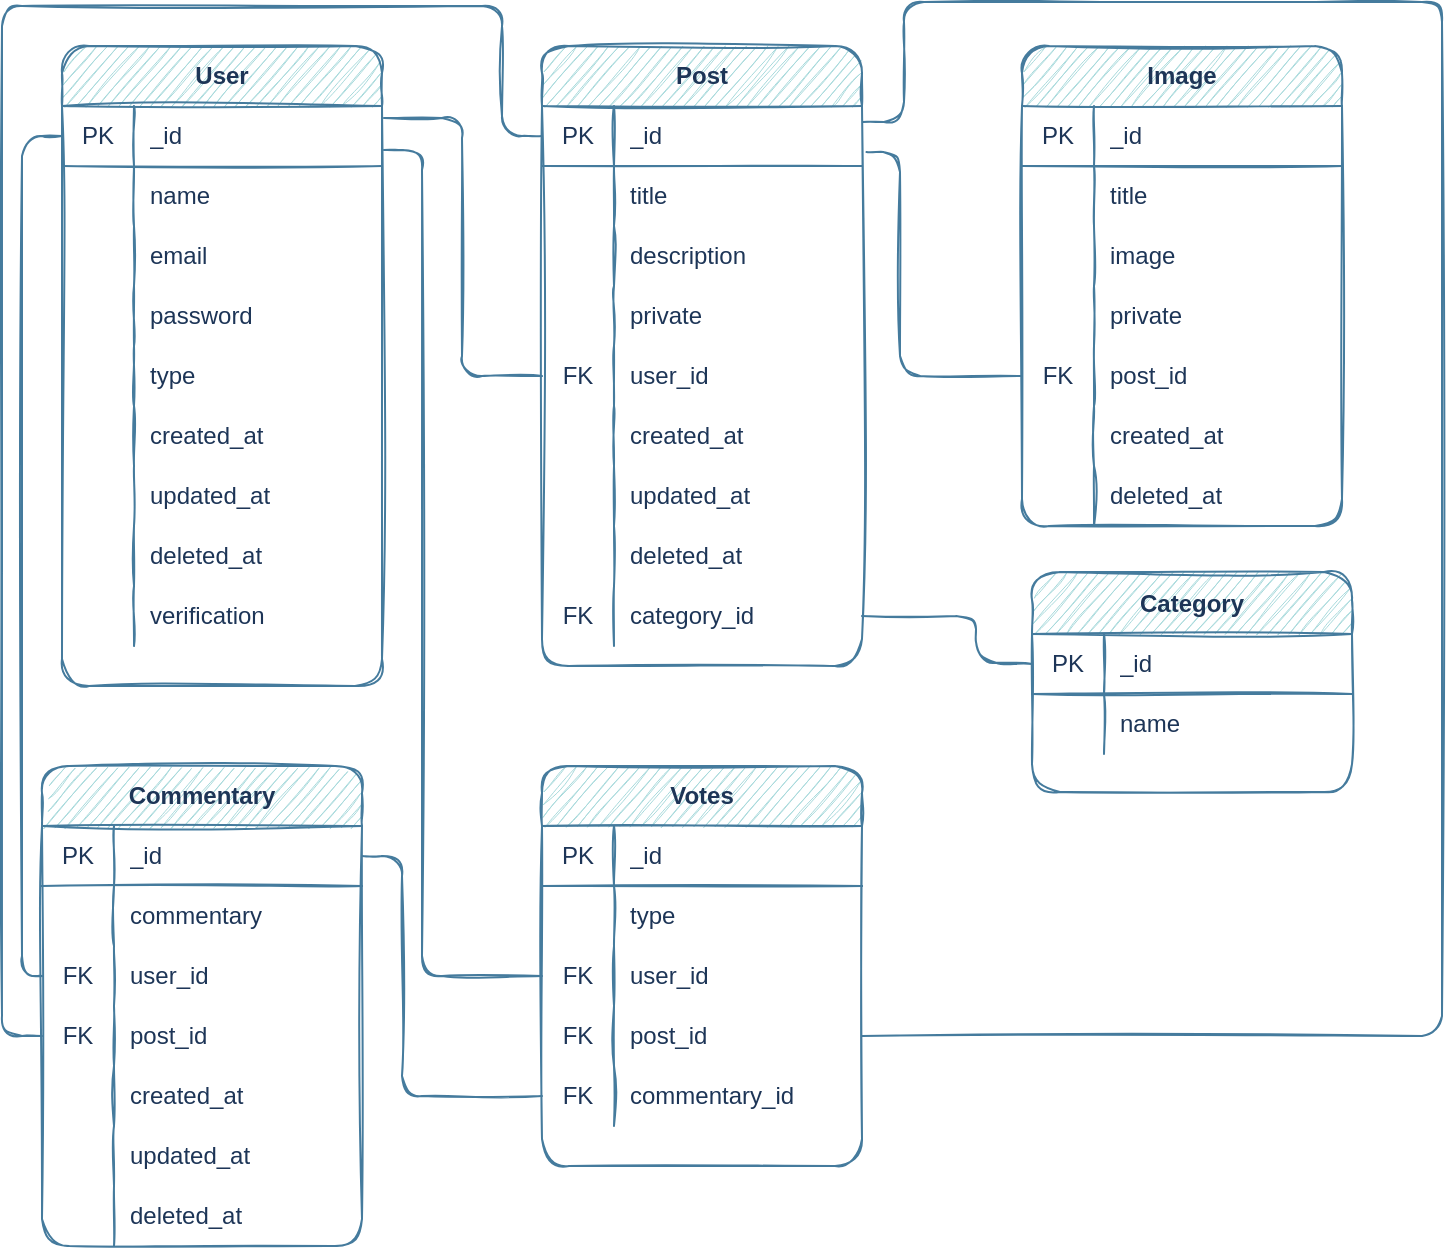 <mxfile version="13.6.5">
    <diagram id="SjMj_I3NiCN86dg_XZqk" name="Page-1">
        <mxGraphModel dx="457" dy="212" grid="0" gridSize="10" guides="1" tooltips="1" connect="1" arrows="1" fold="1" page="1" pageScale="1" pageWidth="827" pageHeight="1169" background="#ffffff" math="0" shadow="0">
            <root>
                <mxCell id="0"/>
                <mxCell id="1" parent="0"/>
                <mxCell id="2" value="User" style="shape=table;html=1;whiteSpace=wrap;startSize=30;container=1;collapsible=0;childLayout=tableLayout;fixedRows=1;rowLines=0;fontStyle=1;align=center;fillColor=#A8DADC;strokeColor=#457B9D;fontColor=#1D3557;rounded=1;sketch=1;" parent="1" vertex="1">
                    <mxGeometry x="40" y="40" width="160" height="320" as="geometry"/>
                </mxCell>
                <mxCell id="3" value="" style="shape=partialRectangle;html=1;whiteSpace=wrap;collapsible=0;dropTarget=0;pointerEvents=0;fillColor=none;top=0;left=0;bottom=1;right=0;points=[[0,0.5],[1,0.5]];portConstraint=eastwest;strokeColor=#457B9D;fontColor=#1D3557;rounded=1;sketch=1;" parent="2" vertex="1">
                    <mxGeometry y="30" width="160" height="30" as="geometry"/>
                </mxCell>
                <mxCell id="4" value="PK" style="shape=partialRectangle;html=1;whiteSpace=wrap;connectable=0;fillColor=none;top=0;left=0;bottom=0;right=0;overflow=hidden;strokeColor=#457B9D;fontColor=#1D3557;rounded=1;sketch=1;" parent="3" vertex="1">
                    <mxGeometry width="36" height="30" as="geometry"/>
                </mxCell>
                <mxCell id="5" value="_id" style="shape=partialRectangle;html=1;whiteSpace=wrap;connectable=0;fillColor=none;top=0;left=0;bottom=0;right=0;align=left;spacingLeft=6;overflow=hidden;strokeColor=#457B9D;fontColor=#1D3557;rounded=1;sketch=1;" parent="3" vertex="1">
                    <mxGeometry x="36" width="124" height="30" as="geometry"/>
                </mxCell>
                <mxCell id="6" value="" style="shape=partialRectangle;html=1;whiteSpace=wrap;collapsible=0;dropTarget=0;pointerEvents=0;fillColor=none;top=0;left=0;bottom=0;right=0;points=[[0,0.5],[1,0.5]];portConstraint=eastwest;strokeColor=#457B9D;fontColor=#1D3557;rounded=1;sketch=1;" parent="2" vertex="1">
                    <mxGeometry y="60" width="160" height="30" as="geometry"/>
                </mxCell>
                <mxCell id="7" value="" style="shape=partialRectangle;html=1;whiteSpace=wrap;connectable=0;fillColor=none;top=0;left=0;bottom=0;right=0;overflow=hidden;strokeColor=#457B9D;fontColor=#1D3557;rounded=1;sketch=1;" parent="6" vertex="1">
                    <mxGeometry width="36" height="30" as="geometry"/>
                </mxCell>
                <mxCell id="8" value="name" style="shape=partialRectangle;html=1;whiteSpace=wrap;connectable=0;fillColor=none;top=0;left=0;bottom=0;right=0;align=left;spacingLeft=6;overflow=hidden;strokeColor=#457B9D;fontColor=#1D3557;rounded=1;sketch=1;" parent="6" vertex="1">
                    <mxGeometry x="36" width="124" height="30" as="geometry"/>
                </mxCell>
                <mxCell id="9" value="" style="shape=partialRectangle;html=1;whiteSpace=wrap;collapsible=0;dropTarget=0;pointerEvents=0;fillColor=none;top=0;left=0;bottom=0;right=0;points=[[0,0.5],[1,0.5]];portConstraint=eastwest;strokeColor=#457B9D;fontColor=#1D3557;rounded=1;sketch=1;" parent="2" vertex="1">
                    <mxGeometry y="90" width="160" height="30" as="geometry"/>
                </mxCell>
                <mxCell id="10" value="" style="shape=partialRectangle;html=1;whiteSpace=wrap;connectable=0;fillColor=none;top=0;left=0;bottom=0;right=0;overflow=hidden;strokeColor=#457B9D;fontColor=#1D3557;rounded=1;sketch=1;" parent="9" vertex="1">
                    <mxGeometry width="36" height="30" as="geometry"/>
                </mxCell>
                <mxCell id="11" value="email" style="shape=partialRectangle;html=1;whiteSpace=wrap;connectable=0;fillColor=none;top=0;left=0;bottom=0;right=0;align=left;spacingLeft=6;overflow=hidden;strokeColor=#457B9D;fontColor=#1D3557;rounded=1;sketch=1;" parent="9" vertex="1">
                    <mxGeometry x="36" width="124" height="30" as="geometry"/>
                </mxCell>
                <mxCell id="12" value="" style="shape=partialRectangle;html=1;whiteSpace=wrap;collapsible=0;dropTarget=0;pointerEvents=0;fillColor=none;top=0;left=0;bottom=0;right=0;points=[[0,0.5],[1,0.5]];portConstraint=eastwest;strokeColor=#457B9D;fontColor=#1D3557;rounded=1;sketch=1;" parent="2" vertex="1">
                    <mxGeometry y="120" width="160" height="30" as="geometry"/>
                </mxCell>
                <mxCell id="13" value="" style="shape=partialRectangle;html=1;whiteSpace=wrap;connectable=0;fillColor=none;top=0;left=0;bottom=0;right=0;overflow=hidden;strokeColor=#457B9D;fontColor=#1D3557;rounded=1;sketch=1;" parent="12" vertex="1">
                    <mxGeometry width="36" height="30" as="geometry"/>
                </mxCell>
                <mxCell id="14" value="password" style="shape=partialRectangle;html=1;whiteSpace=wrap;connectable=0;fillColor=none;top=0;left=0;bottom=0;right=0;align=left;spacingLeft=6;overflow=hidden;strokeColor=#457B9D;fontColor=#1D3557;rounded=1;sketch=1;" parent="12" vertex="1">
                    <mxGeometry x="36" width="124" height="30" as="geometry"/>
                </mxCell>
                <mxCell id="15" value="" style="shape=partialRectangle;html=1;whiteSpace=wrap;collapsible=0;dropTarget=0;pointerEvents=0;fillColor=none;top=0;left=0;bottom=0;right=0;points=[[0,0.5],[1,0.5]];portConstraint=eastwest;strokeColor=#457B9D;fontColor=#1D3557;rounded=1;sketch=1;" parent="2" vertex="1">
                    <mxGeometry y="150" width="160" height="30" as="geometry"/>
                </mxCell>
                <mxCell id="16" value="" style="shape=partialRectangle;html=1;whiteSpace=wrap;connectable=0;fillColor=none;top=0;left=0;bottom=0;right=0;overflow=hidden;strokeColor=#457B9D;fontColor=#1D3557;rounded=1;sketch=1;" parent="15" vertex="1">
                    <mxGeometry width="36" height="30" as="geometry"/>
                </mxCell>
                <mxCell id="17" value="type" style="shape=partialRectangle;html=1;whiteSpace=wrap;connectable=0;fillColor=none;top=0;left=0;bottom=0;right=0;align=left;spacingLeft=6;overflow=hidden;strokeColor=#457B9D;fontColor=#1D3557;rounded=1;sketch=1;" parent="15" vertex="1">
                    <mxGeometry x="36" width="124" height="30" as="geometry"/>
                </mxCell>
                <mxCell id="18" value="" style="shape=partialRectangle;html=1;whiteSpace=wrap;collapsible=0;dropTarget=0;pointerEvents=0;fillColor=none;top=0;left=0;bottom=0;right=0;points=[[0,0.5],[1,0.5]];portConstraint=eastwest;strokeColor=#457B9D;fontColor=#1D3557;rounded=1;sketch=1;" parent="2" vertex="1">
                    <mxGeometry y="180" width="160" height="30" as="geometry"/>
                </mxCell>
                <mxCell id="19" value="" style="shape=partialRectangle;html=1;whiteSpace=wrap;connectable=0;fillColor=none;top=0;left=0;bottom=0;right=0;overflow=hidden;strokeColor=#457B9D;fontColor=#1D3557;rounded=1;sketch=1;" parent="18" vertex="1">
                    <mxGeometry width="36" height="30" as="geometry"/>
                </mxCell>
                <mxCell id="20" value="created_at" style="shape=partialRectangle;html=1;whiteSpace=wrap;connectable=0;fillColor=none;top=0;left=0;bottom=0;right=0;align=left;spacingLeft=6;overflow=hidden;strokeColor=#457B9D;fontColor=#1D3557;rounded=1;sketch=1;" parent="18" vertex="1">
                    <mxGeometry x="36" width="124" height="30" as="geometry"/>
                </mxCell>
                <mxCell id="21" value="" style="shape=partialRectangle;html=1;whiteSpace=wrap;collapsible=0;dropTarget=0;pointerEvents=0;fillColor=none;top=0;left=0;bottom=0;right=0;points=[[0,0.5],[1,0.5]];portConstraint=eastwest;strokeColor=#457B9D;fontColor=#1D3557;rounded=1;sketch=1;" parent="2" vertex="1">
                    <mxGeometry y="210" width="160" height="30" as="geometry"/>
                </mxCell>
                <mxCell id="22" value="" style="shape=partialRectangle;html=1;whiteSpace=wrap;connectable=0;fillColor=none;top=0;left=0;bottom=0;right=0;overflow=hidden;strokeColor=#457B9D;fontColor=#1D3557;rounded=1;sketch=1;" parent="21" vertex="1">
                    <mxGeometry width="36" height="30" as="geometry"/>
                </mxCell>
                <mxCell id="23" value="updated_at" style="shape=partialRectangle;html=1;whiteSpace=wrap;connectable=0;fillColor=none;top=0;left=0;bottom=0;right=0;align=left;spacingLeft=6;overflow=hidden;strokeColor=#457B9D;fontColor=#1D3557;rounded=1;sketch=1;" parent="21" vertex="1">
                    <mxGeometry x="36" width="124" height="30" as="geometry"/>
                </mxCell>
                <mxCell id="27" value="" style="shape=partialRectangle;html=1;whiteSpace=wrap;collapsible=0;dropTarget=0;pointerEvents=0;fillColor=none;top=0;left=0;bottom=0;right=0;points=[[0,0.5],[1,0.5]];portConstraint=eastwest;strokeColor=#457B9D;fontColor=#1D3557;rounded=1;sketch=1;" parent="2" vertex="1">
                    <mxGeometry y="240" width="160" height="30" as="geometry"/>
                </mxCell>
                <mxCell id="28" value="" style="shape=partialRectangle;html=1;whiteSpace=wrap;connectable=0;fillColor=none;top=0;left=0;bottom=0;right=0;overflow=hidden;strokeColor=#457B9D;fontColor=#1D3557;rounded=1;sketch=1;" parent="27" vertex="1">
                    <mxGeometry width="36" height="30" as="geometry"/>
                </mxCell>
                <mxCell id="29" value="deleted_at" style="shape=partialRectangle;html=1;whiteSpace=wrap;connectable=0;fillColor=none;top=0;left=0;bottom=0;right=0;align=left;spacingLeft=6;overflow=hidden;strokeColor=#457B9D;fontColor=#1D3557;rounded=1;sketch=1;" parent="27" vertex="1">
                    <mxGeometry x="36" width="124" height="30" as="geometry"/>
                </mxCell>
                <mxCell id="30" value="" style="shape=partialRectangle;html=1;whiteSpace=wrap;collapsible=0;dropTarget=0;pointerEvents=0;fillColor=none;top=0;left=0;bottom=0;right=0;points=[[0,0.5],[1,0.5]];portConstraint=eastwest;strokeColor=#457B9D;fontColor=#1D3557;rounded=1;sketch=1;" parent="2" vertex="1">
                    <mxGeometry y="270" width="160" height="30" as="geometry"/>
                </mxCell>
                <mxCell id="31" value="" style="shape=partialRectangle;html=1;whiteSpace=wrap;connectable=0;fillColor=none;top=0;left=0;bottom=0;right=0;overflow=hidden;strokeColor=#457B9D;fontColor=#1D3557;rounded=1;sketch=1;" parent="30" vertex="1">
                    <mxGeometry width="36" height="30" as="geometry"/>
                </mxCell>
                <mxCell id="32" value="verification" style="shape=partialRectangle;html=1;whiteSpace=wrap;connectable=0;fillColor=none;top=0;left=0;bottom=0;right=0;align=left;spacingLeft=6;overflow=hidden;strokeColor=#457B9D;fontColor=#1D3557;rounded=1;sketch=1;" parent="30" vertex="1">
                    <mxGeometry x="36" width="124" height="30" as="geometry"/>
                </mxCell>
                <mxCell id="33" value="Post" style="shape=table;html=1;whiteSpace=wrap;startSize=30;container=1;collapsible=0;childLayout=tableLayout;fixedRows=1;rowLines=0;fontStyle=1;align=center;fillColor=#A8DADC;strokeColor=#457B9D;fontColor=#1D3557;rounded=1;sketch=1;" parent="1" vertex="1">
                    <mxGeometry x="280" y="40" width="160" height="310" as="geometry"/>
                </mxCell>
                <mxCell id="34" value="" style="shape=partialRectangle;html=1;whiteSpace=wrap;collapsible=0;dropTarget=0;pointerEvents=0;fillColor=none;top=0;left=0;bottom=1;right=0;points=[[0,0.5],[1,0.5]];portConstraint=eastwest;strokeColor=#457B9D;fontColor=#1D3557;rounded=1;sketch=1;" parent="33" vertex="1">
                    <mxGeometry y="30" width="160" height="30" as="geometry"/>
                </mxCell>
                <mxCell id="35" value="PK" style="shape=partialRectangle;html=1;whiteSpace=wrap;connectable=0;fillColor=none;top=0;left=0;bottom=0;right=0;overflow=hidden;strokeColor=#457B9D;fontColor=#1D3557;rounded=1;sketch=1;" parent="34" vertex="1">
                    <mxGeometry width="36" height="30" as="geometry"/>
                </mxCell>
                <mxCell id="36" value="_id" style="shape=partialRectangle;html=1;whiteSpace=wrap;connectable=0;fillColor=none;top=0;left=0;bottom=0;right=0;align=left;spacingLeft=6;overflow=hidden;strokeColor=#457B9D;fontColor=#1D3557;rounded=1;sketch=1;" parent="34" vertex="1">
                    <mxGeometry x="36" width="124" height="30" as="geometry"/>
                </mxCell>
                <mxCell id="37" value="" style="shape=partialRectangle;html=1;whiteSpace=wrap;collapsible=0;dropTarget=0;pointerEvents=0;fillColor=none;top=0;left=0;bottom=0;right=0;points=[[0,0.5],[1,0.5]];portConstraint=eastwest;strokeColor=#457B9D;fontColor=#1D3557;rounded=1;sketch=1;" parent="33" vertex="1">
                    <mxGeometry y="60" width="160" height="30" as="geometry"/>
                </mxCell>
                <mxCell id="38" value="" style="shape=partialRectangle;html=1;whiteSpace=wrap;connectable=0;fillColor=none;top=0;left=0;bottom=0;right=0;overflow=hidden;strokeColor=#457B9D;fontColor=#1D3557;rounded=1;sketch=1;" parent="37" vertex="1">
                    <mxGeometry width="36" height="30" as="geometry"/>
                </mxCell>
                <mxCell id="39" value="title" style="shape=partialRectangle;html=1;whiteSpace=wrap;connectable=0;fillColor=none;top=0;left=0;bottom=0;right=0;align=left;spacingLeft=6;overflow=hidden;strokeColor=#457B9D;fontColor=#1D3557;rounded=1;sketch=1;" parent="37" vertex="1">
                    <mxGeometry x="36" width="124" height="30" as="geometry"/>
                </mxCell>
                <mxCell id="40" value="" style="shape=partialRectangle;html=1;whiteSpace=wrap;collapsible=0;dropTarget=0;pointerEvents=0;fillColor=none;top=0;left=0;bottom=0;right=0;points=[[0,0.5],[1,0.5]];portConstraint=eastwest;strokeColor=#457B9D;fontColor=#1D3557;rounded=1;sketch=1;" parent="33" vertex="1">
                    <mxGeometry y="90" width="160" height="30" as="geometry"/>
                </mxCell>
                <mxCell id="41" value="" style="shape=partialRectangle;html=1;whiteSpace=wrap;connectable=0;fillColor=none;top=0;left=0;bottom=0;right=0;overflow=hidden;strokeColor=#457B9D;fontColor=#1D3557;rounded=1;sketch=1;" parent="40" vertex="1">
                    <mxGeometry width="36" height="30" as="geometry"/>
                </mxCell>
                <mxCell id="42" value="description" style="shape=partialRectangle;html=1;whiteSpace=wrap;connectable=0;fillColor=none;top=0;left=0;bottom=0;right=0;align=left;spacingLeft=6;overflow=hidden;strokeColor=#457B9D;fontColor=#1D3557;rounded=1;sketch=1;" parent="40" vertex="1">
                    <mxGeometry x="36" width="124" height="30" as="geometry"/>
                </mxCell>
                <mxCell id="43" value="" style="shape=partialRectangle;html=1;whiteSpace=wrap;collapsible=0;dropTarget=0;pointerEvents=0;fillColor=none;top=0;left=0;bottom=0;right=0;points=[[0,0.5],[1,0.5]];portConstraint=eastwest;strokeColor=#457B9D;fontColor=#1D3557;rounded=1;sketch=1;" parent="33" vertex="1">
                    <mxGeometry y="120" width="160" height="30" as="geometry"/>
                </mxCell>
                <mxCell id="44" value="" style="shape=partialRectangle;html=1;whiteSpace=wrap;connectable=0;fillColor=none;top=0;left=0;bottom=0;right=0;overflow=hidden;strokeColor=#457B9D;fontColor=#1D3557;rounded=1;sketch=1;" parent="43" vertex="1">
                    <mxGeometry width="36" height="30" as="geometry"/>
                </mxCell>
                <mxCell id="45" value="private" style="shape=partialRectangle;html=1;whiteSpace=wrap;connectable=0;fillColor=none;top=0;left=0;bottom=0;right=0;align=left;spacingLeft=6;overflow=hidden;strokeColor=#457B9D;fontColor=#1D3557;rounded=1;sketch=1;" parent="43" vertex="1">
                    <mxGeometry x="36" width="124" height="30" as="geometry"/>
                </mxCell>
                <mxCell id="46" value="" style="shape=partialRectangle;html=1;whiteSpace=wrap;collapsible=0;dropTarget=0;pointerEvents=0;fillColor=none;top=0;left=0;bottom=0;right=0;points=[[0,0.5],[1,0.5]];portConstraint=eastwest;strokeColor=#457B9D;fontColor=#1D3557;rounded=1;sketch=1;" parent="33" vertex="1">
                    <mxGeometry y="150" width="160" height="30" as="geometry"/>
                </mxCell>
                <mxCell id="47" value="FK" style="shape=partialRectangle;html=1;whiteSpace=wrap;connectable=0;fillColor=none;top=0;left=0;bottom=0;right=0;overflow=hidden;strokeColor=#457B9D;fontColor=#1D3557;rounded=1;sketch=1;" parent="46" vertex="1">
                    <mxGeometry width="36" height="30" as="geometry"/>
                </mxCell>
                <mxCell id="48" value="user_id" style="shape=partialRectangle;html=1;whiteSpace=wrap;connectable=0;fillColor=none;top=0;left=0;bottom=0;right=0;align=left;spacingLeft=6;overflow=hidden;strokeColor=#457B9D;fontColor=#1D3557;rounded=1;sketch=1;" parent="46" vertex="1">
                    <mxGeometry x="36" width="124" height="30" as="geometry"/>
                </mxCell>
                <mxCell id="49" value="" style="shape=partialRectangle;html=1;whiteSpace=wrap;collapsible=0;dropTarget=0;pointerEvents=0;fillColor=none;top=0;left=0;bottom=0;right=0;points=[[0,0.5],[1,0.5]];portConstraint=eastwest;strokeColor=#457B9D;fontColor=#1D3557;rounded=1;sketch=1;" parent="33" vertex="1">
                    <mxGeometry y="180" width="160" height="30" as="geometry"/>
                </mxCell>
                <mxCell id="50" value="" style="shape=partialRectangle;html=1;whiteSpace=wrap;connectable=0;fillColor=none;top=0;left=0;bottom=0;right=0;overflow=hidden;strokeColor=#457B9D;fontColor=#1D3557;rounded=1;sketch=1;" parent="49" vertex="1">
                    <mxGeometry width="36" height="30" as="geometry"/>
                </mxCell>
                <mxCell id="51" value="created_at" style="shape=partialRectangle;html=1;whiteSpace=wrap;connectable=0;fillColor=none;top=0;left=0;bottom=0;right=0;align=left;spacingLeft=6;overflow=hidden;strokeColor=#457B9D;fontColor=#1D3557;rounded=1;sketch=1;" parent="49" vertex="1">
                    <mxGeometry x="36" width="124" height="30" as="geometry"/>
                </mxCell>
                <mxCell id="52" value="" style="shape=partialRectangle;html=1;whiteSpace=wrap;collapsible=0;dropTarget=0;pointerEvents=0;fillColor=none;top=0;left=0;bottom=0;right=0;points=[[0,0.5],[1,0.5]];portConstraint=eastwest;strokeColor=#457B9D;fontColor=#1D3557;rounded=1;sketch=1;" parent="33" vertex="1">
                    <mxGeometry y="210" width="160" height="30" as="geometry"/>
                </mxCell>
                <mxCell id="53" value="" style="shape=partialRectangle;html=1;whiteSpace=wrap;connectable=0;fillColor=none;top=0;left=0;bottom=0;right=0;overflow=hidden;strokeColor=#457B9D;fontColor=#1D3557;rounded=1;sketch=1;" parent="52" vertex="1">
                    <mxGeometry width="36" height="30" as="geometry"/>
                </mxCell>
                <mxCell id="54" value="updated_at" style="shape=partialRectangle;html=1;whiteSpace=wrap;connectable=0;fillColor=none;top=0;left=0;bottom=0;right=0;align=left;spacingLeft=6;overflow=hidden;strokeColor=#457B9D;fontColor=#1D3557;rounded=1;sketch=1;" parent="52" vertex="1">
                    <mxGeometry x="36" width="124" height="30" as="geometry"/>
                </mxCell>
                <mxCell id="58" value="" style="shape=partialRectangle;html=1;whiteSpace=wrap;collapsible=0;dropTarget=0;pointerEvents=0;fillColor=none;top=0;left=0;bottom=0;right=0;points=[[0,0.5],[1,0.5]];portConstraint=eastwest;strokeColor=#457B9D;fontColor=#1D3557;rounded=1;sketch=1;" parent="33" vertex="1">
                    <mxGeometry y="240" width="160" height="30" as="geometry"/>
                </mxCell>
                <mxCell id="59" value="" style="shape=partialRectangle;html=1;whiteSpace=wrap;connectable=0;fillColor=none;top=0;left=0;bottom=0;right=0;overflow=hidden;strokeColor=#457B9D;fontColor=#1D3557;rounded=1;sketch=1;" parent="58" vertex="1">
                    <mxGeometry width="36" height="30" as="geometry"/>
                </mxCell>
                <mxCell id="60" value="deleted_at" style="shape=partialRectangle;html=1;whiteSpace=wrap;connectable=0;fillColor=none;top=0;left=0;bottom=0;right=0;align=left;spacingLeft=6;overflow=hidden;strokeColor=#457B9D;fontColor=#1D3557;rounded=1;sketch=1;" parent="58" vertex="1">
                    <mxGeometry x="36" width="124" height="30" as="geometry"/>
                </mxCell>
                <mxCell id="168" value="" style="shape=partialRectangle;html=1;whiteSpace=wrap;collapsible=0;dropTarget=0;pointerEvents=0;fillColor=none;top=0;left=0;bottom=0;right=0;points=[[0,0.5],[1,0.5]];portConstraint=eastwest;strokeColor=#457B9D;fontColor=#1D3557;rounded=1;sketch=1;" vertex="1" parent="33">
                    <mxGeometry y="270" width="160" height="30" as="geometry"/>
                </mxCell>
                <mxCell id="169" value="FK" style="shape=partialRectangle;html=1;whiteSpace=wrap;connectable=0;fillColor=none;top=0;left=0;bottom=0;right=0;overflow=hidden;strokeColor=#457B9D;fontColor=#1D3557;rounded=1;sketch=1;" vertex="1" parent="168">
                    <mxGeometry width="36" height="30" as="geometry"/>
                </mxCell>
                <mxCell id="170" value="category_id" style="shape=partialRectangle;html=1;whiteSpace=wrap;connectable=0;fillColor=none;top=0;left=0;bottom=0;right=0;align=left;spacingLeft=6;overflow=hidden;strokeColor=#457B9D;fontColor=#1D3557;rounded=1;sketch=1;" vertex="1" parent="168">
                    <mxGeometry x="36" width="124" height="30" as="geometry"/>
                </mxCell>
                <mxCell id="64" value="Image" style="shape=table;html=1;whiteSpace=wrap;startSize=30;container=1;collapsible=0;childLayout=tableLayout;fixedRows=1;rowLines=0;fontStyle=1;align=center;fillColor=#A8DADC;strokeColor=#457B9D;fontColor=#1D3557;rounded=1;sketch=1;" parent="1" vertex="1">
                    <mxGeometry x="520" y="40" width="160" height="240" as="geometry"/>
                </mxCell>
                <mxCell id="65" value="" style="shape=partialRectangle;html=1;whiteSpace=wrap;collapsible=0;dropTarget=0;pointerEvents=0;fillColor=none;top=0;left=0;bottom=1;right=0;points=[[0,0.5],[1,0.5]];portConstraint=eastwest;strokeColor=#457B9D;fontColor=#1D3557;rounded=1;sketch=1;" parent="64" vertex="1">
                    <mxGeometry y="30" width="160" height="30" as="geometry"/>
                </mxCell>
                <mxCell id="66" value="PK" style="shape=partialRectangle;html=1;whiteSpace=wrap;connectable=0;fillColor=none;top=0;left=0;bottom=0;right=0;overflow=hidden;strokeColor=#457B9D;fontColor=#1D3557;rounded=1;sketch=1;" parent="65" vertex="1">
                    <mxGeometry width="36" height="30" as="geometry"/>
                </mxCell>
                <mxCell id="67" value="_id" style="shape=partialRectangle;html=1;whiteSpace=wrap;connectable=0;fillColor=none;top=0;left=0;bottom=0;right=0;align=left;spacingLeft=6;overflow=hidden;strokeColor=#457B9D;fontColor=#1D3557;rounded=1;sketch=1;" parent="65" vertex="1">
                    <mxGeometry x="36" width="124" height="30" as="geometry"/>
                </mxCell>
                <mxCell id="68" value="" style="shape=partialRectangle;html=1;whiteSpace=wrap;collapsible=0;dropTarget=0;pointerEvents=0;fillColor=none;top=0;left=0;bottom=0;right=0;points=[[0,0.5],[1,0.5]];portConstraint=eastwest;strokeColor=#457B9D;fontColor=#1D3557;rounded=1;sketch=1;" parent="64" vertex="1">
                    <mxGeometry y="60" width="160" height="30" as="geometry"/>
                </mxCell>
                <mxCell id="69" value="" style="shape=partialRectangle;html=1;whiteSpace=wrap;connectable=0;fillColor=none;top=0;left=0;bottom=0;right=0;overflow=hidden;strokeColor=#457B9D;fontColor=#1D3557;rounded=1;sketch=1;" parent="68" vertex="1">
                    <mxGeometry width="36" height="30" as="geometry"/>
                </mxCell>
                <mxCell id="70" value="title" style="shape=partialRectangle;html=1;whiteSpace=wrap;connectable=0;fillColor=none;top=0;left=0;bottom=0;right=0;align=left;spacingLeft=6;overflow=hidden;strokeColor=#457B9D;fontColor=#1D3557;rounded=1;sketch=1;" parent="68" vertex="1">
                    <mxGeometry x="36" width="124" height="30" as="geometry"/>
                </mxCell>
                <mxCell id="71" value="" style="shape=partialRectangle;html=1;whiteSpace=wrap;collapsible=0;dropTarget=0;pointerEvents=0;fillColor=none;top=0;left=0;bottom=0;right=0;points=[[0,0.5],[1,0.5]];portConstraint=eastwest;strokeColor=#457B9D;fontColor=#1D3557;rounded=1;sketch=1;" parent="64" vertex="1">
                    <mxGeometry y="90" width="160" height="30" as="geometry"/>
                </mxCell>
                <mxCell id="72" value="" style="shape=partialRectangle;html=1;whiteSpace=wrap;connectable=0;fillColor=none;top=0;left=0;bottom=0;right=0;overflow=hidden;strokeColor=#457B9D;fontColor=#1D3557;rounded=1;sketch=1;" parent="71" vertex="1">
                    <mxGeometry width="36" height="30" as="geometry"/>
                </mxCell>
                <mxCell id="73" value="image" style="shape=partialRectangle;html=1;whiteSpace=wrap;connectable=0;fillColor=none;top=0;left=0;bottom=0;right=0;align=left;spacingLeft=6;overflow=hidden;strokeColor=#457B9D;fontColor=#1D3557;rounded=1;sketch=1;" parent="71" vertex="1">
                    <mxGeometry x="36" width="124" height="30" as="geometry"/>
                </mxCell>
                <mxCell id="74" value="" style="shape=partialRectangle;html=1;whiteSpace=wrap;collapsible=0;dropTarget=0;pointerEvents=0;fillColor=none;top=0;left=0;bottom=0;right=0;points=[[0,0.5],[1,0.5]];portConstraint=eastwest;strokeColor=#457B9D;fontColor=#1D3557;rounded=1;sketch=1;" parent="64" vertex="1">
                    <mxGeometry y="120" width="160" height="30" as="geometry"/>
                </mxCell>
                <mxCell id="75" value="" style="shape=partialRectangle;html=1;whiteSpace=wrap;connectable=0;fillColor=none;top=0;left=0;bottom=0;right=0;overflow=hidden;strokeColor=#457B9D;fontColor=#1D3557;rounded=1;sketch=1;" parent="74" vertex="1">
                    <mxGeometry width="36" height="30" as="geometry"/>
                </mxCell>
                <mxCell id="76" value="private" style="shape=partialRectangle;html=1;whiteSpace=wrap;connectable=0;fillColor=none;top=0;left=0;bottom=0;right=0;align=left;spacingLeft=6;overflow=hidden;strokeColor=#457B9D;fontColor=#1D3557;rounded=1;sketch=1;" parent="74" vertex="1">
                    <mxGeometry x="36" width="124" height="30" as="geometry"/>
                </mxCell>
                <mxCell id="77" value="" style="shape=partialRectangle;html=1;whiteSpace=wrap;collapsible=0;dropTarget=0;pointerEvents=0;fillColor=none;top=0;left=0;bottom=0;right=0;points=[[0,0.5],[1,0.5]];portConstraint=eastwest;strokeColor=#457B9D;fontColor=#1D3557;rounded=1;sketch=1;" parent="64" vertex="1">
                    <mxGeometry y="150" width="160" height="30" as="geometry"/>
                </mxCell>
                <mxCell id="78" value="FK" style="shape=partialRectangle;html=1;whiteSpace=wrap;connectable=0;fillColor=none;top=0;left=0;bottom=0;right=0;overflow=hidden;strokeColor=#457B9D;fontColor=#1D3557;rounded=1;sketch=1;" parent="77" vertex="1">
                    <mxGeometry width="36" height="30" as="geometry"/>
                </mxCell>
                <mxCell id="79" value="post_id" style="shape=partialRectangle;html=1;whiteSpace=wrap;connectable=0;fillColor=none;top=0;left=0;bottom=0;right=0;align=left;spacingLeft=6;overflow=hidden;strokeColor=#457B9D;fontColor=#1D3557;rounded=1;sketch=1;" parent="77" vertex="1">
                    <mxGeometry x="36" width="124" height="30" as="geometry"/>
                </mxCell>
                <mxCell id="80" value="" style="shape=partialRectangle;html=1;whiteSpace=wrap;collapsible=0;dropTarget=0;pointerEvents=0;fillColor=none;top=0;left=0;bottom=0;right=0;points=[[0,0.5],[1,0.5]];portConstraint=eastwest;strokeColor=#457B9D;fontColor=#1D3557;rounded=1;sketch=1;" parent="64" vertex="1">
                    <mxGeometry y="180" width="160" height="30" as="geometry"/>
                </mxCell>
                <mxCell id="81" value="" style="shape=partialRectangle;html=1;whiteSpace=wrap;connectable=0;fillColor=none;top=0;left=0;bottom=0;right=0;overflow=hidden;strokeColor=#457B9D;fontColor=#1D3557;rounded=1;sketch=1;" parent="80" vertex="1">
                    <mxGeometry width="36" height="30" as="geometry"/>
                </mxCell>
                <mxCell id="82" value="created_at" style="shape=partialRectangle;html=1;whiteSpace=wrap;connectable=0;fillColor=none;top=0;left=0;bottom=0;right=0;align=left;spacingLeft=6;overflow=hidden;strokeColor=#457B9D;fontColor=#1D3557;rounded=1;sketch=1;" parent="80" vertex="1">
                    <mxGeometry x="36" width="124" height="30" as="geometry"/>
                </mxCell>
                <mxCell id="86" value="" style="shape=partialRectangle;html=1;whiteSpace=wrap;collapsible=0;dropTarget=0;pointerEvents=0;fillColor=none;top=0;left=0;bottom=0;right=0;points=[[0,0.5],[1,0.5]];portConstraint=eastwest;strokeColor=#457B9D;fontColor=#1D3557;rounded=1;sketch=1;" parent="64" vertex="1">
                    <mxGeometry y="210" width="160" height="30" as="geometry"/>
                </mxCell>
                <mxCell id="87" value="" style="shape=partialRectangle;html=1;whiteSpace=wrap;connectable=0;fillColor=none;top=0;left=0;bottom=0;right=0;overflow=hidden;strokeColor=#457B9D;fontColor=#1D3557;rounded=1;sketch=1;" parent="86" vertex="1">
                    <mxGeometry width="36" height="30" as="geometry"/>
                </mxCell>
                <mxCell id="88" value="deleted_at" style="shape=partialRectangle;html=1;whiteSpace=wrap;connectable=0;fillColor=none;top=0;left=0;bottom=0;right=0;align=left;spacingLeft=6;overflow=hidden;strokeColor=#457B9D;fontColor=#1D3557;rounded=1;sketch=1;" parent="86" vertex="1">
                    <mxGeometry x="36" width="124" height="30" as="geometry"/>
                </mxCell>
                <mxCell id="117" value="Votes" style="shape=table;html=1;whiteSpace=wrap;startSize=30;container=1;collapsible=0;childLayout=tableLayout;fixedRows=1;rowLines=0;fontStyle=1;align=center;fillColor=#A8DADC;strokeColor=#457B9D;fontColor=#1D3557;rounded=1;sketch=1;" parent="1" vertex="1">
                    <mxGeometry x="280" y="400" width="160" height="200" as="geometry"/>
                </mxCell>
                <mxCell id="118" value="" style="shape=partialRectangle;html=1;whiteSpace=wrap;collapsible=0;dropTarget=0;pointerEvents=0;fillColor=none;top=0;left=0;bottom=1;right=0;points=[[0,0.5],[1,0.5]];portConstraint=eastwest;strokeColor=#457B9D;fontColor=#1D3557;rounded=1;sketch=1;" parent="117" vertex="1">
                    <mxGeometry y="30" width="160" height="30" as="geometry"/>
                </mxCell>
                <mxCell id="119" value="PK" style="shape=partialRectangle;html=1;whiteSpace=wrap;connectable=0;fillColor=none;top=0;left=0;bottom=0;right=0;overflow=hidden;strokeColor=#457B9D;fontColor=#1D3557;rounded=1;sketch=1;" parent="118" vertex="1">
                    <mxGeometry width="36" height="30" as="geometry"/>
                </mxCell>
                <mxCell id="120" value="_id" style="shape=partialRectangle;html=1;whiteSpace=wrap;connectable=0;fillColor=none;top=0;left=0;bottom=0;right=0;align=left;spacingLeft=6;overflow=hidden;strokeColor=#457B9D;fontColor=#1D3557;rounded=1;sketch=1;" parent="118" vertex="1">
                    <mxGeometry x="36" width="124" height="30" as="geometry"/>
                </mxCell>
                <mxCell id="121" value="" style="shape=partialRectangle;html=1;whiteSpace=wrap;collapsible=0;dropTarget=0;pointerEvents=0;fillColor=none;top=0;left=0;bottom=0;right=0;points=[[0,0.5],[1,0.5]];portConstraint=eastwest;strokeColor=#457B9D;fontColor=#1D3557;rounded=1;sketch=1;" parent="117" vertex="1">
                    <mxGeometry y="60" width="160" height="30" as="geometry"/>
                </mxCell>
                <mxCell id="122" value="" style="shape=partialRectangle;html=1;whiteSpace=wrap;connectable=0;fillColor=none;top=0;left=0;bottom=0;right=0;overflow=hidden;strokeColor=#457B9D;fontColor=#1D3557;rounded=1;sketch=1;" parent="121" vertex="1">
                    <mxGeometry width="36" height="30" as="geometry"/>
                </mxCell>
                <mxCell id="123" value="type" style="shape=partialRectangle;html=1;whiteSpace=wrap;connectable=0;fillColor=none;top=0;left=0;bottom=0;right=0;align=left;spacingLeft=6;overflow=hidden;strokeColor=#457B9D;fontColor=#1D3557;rounded=1;sketch=1;" parent="121" vertex="1">
                    <mxGeometry x="36" width="124" height="30" as="geometry"/>
                </mxCell>
                <mxCell id="124" value="" style="shape=partialRectangle;html=1;whiteSpace=wrap;collapsible=0;dropTarget=0;pointerEvents=0;fillColor=none;top=0;left=0;bottom=0;right=0;points=[[0,0.5],[1,0.5]];portConstraint=eastwest;strokeColor=#457B9D;fontColor=#1D3557;rounded=1;sketch=1;" parent="117" vertex="1">
                    <mxGeometry y="90" width="160" height="30" as="geometry"/>
                </mxCell>
                <mxCell id="125" value="FK" style="shape=partialRectangle;html=1;whiteSpace=wrap;connectable=0;fillColor=none;top=0;left=0;bottom=0;right=0;overflow=hidden;strokeColor=#457B9D;fontColor=#1D3557;rounded=1;sketch=1;" parent="124" vertex="1">
                    <mxGeometry width="36" height="30" as="geometry"/>
                </mxCell>
                <mxCell id="126" value="user_id" style="shape=partialRectangle;html=1;whiteSpace=wrap;connectable=0;fillColor=none;top=0;left=0;bottom=0;right=0;align=left;spacingLeft=6;overflow=hidden;strokeColor=#457B9D;fontColor=#1D3557;rounded=1;sketch=1;" parent="124" vertex="1">
                    <mxGeometry x="36" width="124" height="30" as="geometry"/>
                </mxCell>
                <mxCell id="127" value="" style="shape=partialRectangle;html=1;whiteSpace=wrap;collapsible=0;dropTarget=0;pointerEvents=0;fillColor=none;top=0;left=0;bottom=0;right=0;points=[[0,0.5],[1,0.5]];portConstraint=eastwest;strokeColor=#457B9D;fontColor=#1D3557;rounded=1;sketch=1;" parent="117" vertex="1">
                    <mxGeometry y="120" width="160" height="30" as="geometry"/>
                </mxCell>
                <mxCell id="128" value="FK" style="shape=partialRectangle;html=1;whiteSpace=wrap;connectable=0;fillColor=none;top=0;left=0;bottom=0;right=0;overflow=hidden;strokeColor=#457B9D;fontColor=#1D3557;rounded=1;sketch=1;" parent="127" vertex="1">
                    <mxGeometry width="36" height="30" as="geometry"/>
                </mxCell>
                <mxCell id="129" value="post_id" style="shape=partialRectangle;html=1;whiteSpace=wrap;connectable=0;fillColor=none;top=0;left=0;bottom=0;right=0;align=left;spacingLeft=6;overflow=hidden;strokeColor=#457B9D;fontColor=#1D3557;rounded=1;sketch=1;" parent="127" vertex="1">
                    <mxGeometry x="36" width="124" height="30" as="geometry"/>
                </mxCell>
                <mxCell id="130" value="" style="shape=partialRectangle;html=1;whiteSpace=wrap;collapsible=0;dropTarget=0;pointerEvents=0;fillColor=none;top=0;left=0;bottom=0;right=0;points=[[0,0.5],[1,0.5]];portConstraint=eastwest;strokeColor=#457B9D;fontColor=#1D3557;rounded=1;sketch=1;" parent="117" vertex="1">
                    <mxGeometry y="150" width="160" height="30" as="geometry"/>
                </mxCell>
                <mxCell id="131" value="FK" style="shape=partialRectangle;html=1;whiteSpace=wrap;connectable=0;fillColor=none;top=0;left=0;bottom=0;right=0;overflow=hidden;strokeColor=#457B9D;fontColor=#1D3557;rounded=1;sketch=1;" parent="130" vertex="1">
                    <mxGeometry width="36" height="30" as="geometry"/>
                </mxCell>
                <mxCell id="132" value="commentary_id" style="shape=partialRectangle;html=1;whiteSpace=wrap;connectable=0;fillColor=none;top=0;left=0;bottom=0;right=0;align=left;spacingLeft=6;overflow=hidden;strokeColor=#457B9D;fontColor=#1D3557;rounded=1;sketch=1;" parent="130" vertex="1">
                    <mxGeometry x="36" width="124" height="30" as="geometry"/>
                </mxCell>
                <mxCell id="145" value="" style="endArrow=none;html=1;exitX=1.006;exitY=0.2;exitDx=0;exitDy=0;entryX=0;entryY=0.5;entryDx=0;entryDy=0;exitPerimeter=0;labelBackgroundColor=#F1FAEE;strokeColor=#457B9D;fontColor=#1D3557;sketch=1;" parent="1" source="3" target="46" edge="1">
                    <mxGeometry width="50" height="50" relative="1" as="geometry">
                        <mxPoint x="210" y="70" as="sourcePoint"/>
                        <mxPoint x="260" y="20" as="targetPoint"/>
                        <Array as="points">
                            <mxPoint x="240" y="76"/>
                            <mxPoint x="240" y="205"/>
                        </Array>
                    </mxGeometry>
                </mxCell>
                <mxCell id="146" value="" style="endArrow=none;html=1;entryX=0;entryY=0.5;entryDx=0;entryDy=0;exitX=1.006;exitY=0.733;exitDx=0;exitDy=0;exitPerimeter=0;labelBackgroundColor=#F1FAEE;strokeColor=#457B9D;fontColor=#1D3557;sketch=1;" parent="1" source="3" target="124" edge="1">
                    <mxGeometry width="50" height="50" relative="1" as="geometry">
                        <mxPoint x="220" y="400" as="sourcePoint"/>
                        <mxPoint x="270" y="350" as="targetPoint"/>
                        <Array as="points">
                            <mxPoint x="220" y="92"/>
                            <mxPoint x="220" y="505"/>
                        </Array>
                    </mxGeometry>
                </mxCell>
                <mxCell id="147" value="" style="endArrow=none;html=1;exitX=1;exitY=0.5;exitDx=0;exitDy=0;labelBackgroundColor=#F1FAEE;strokeColor=#457B9D;fontColor=#1D3557;sketch=1;entryX=1.003;entryY=0.267;entryDx=0;entryDy=0;entryPerimeter=0;" parent="1" source="127" target="34" edge="1">
                    <mxGeometry width="50" height="50" relative="1" as="geometry">
                        <mxPoint x="511" y="310" as="sourcePoint"/>
                        <mxPoint x="440" y="85" as="targetPoint"/>
                        <Array as="points">
                            <mxPoint x="730" y="535"/>
                            <mxPoint x="730" y="18"/>
                            <mxPoint x="461" y="18"/>
                            <mxPoint x="461" y="78"/>
                        </Array>
                    </mxGeometry>
                </mxCell>
                <mxCell id="148" value="" style="endArrow=none;html=1;entryX=0;entryY=0.5;entryDx=0;entryDy=0;labelBackgroundColor=#F1FAEE;strokeColor=#457B9D;fontColor=#1D3557;sketch=1;exitX=1.014;exitY=0.767;exitDx=0;exitDy=0;exitPerimeter=0;" parent="1" source="34" target="77" edge="1">
                    <mxGeometry width="50" height="50" relative="1" as="geometry">
                        <mxPoint x="457" y="103" as="sourcePoint"/>
                        <mxPoint x="590" y="320" as="targetPoint"/>
                        <Array as="points">
                            <mxPoint x="459" y="93"/>
                            <mxPoint x="459" y="205"/>
                        </Array>
                    </mxGeometry>
                </mxCell>
                <mxCell id="89" value="Commentary" style="shape=table;html=1;whiteSpace=wrap;startSize=30;container=1;collapsible=0;childLayout=tableLayout;fixedRows=1;rowLines=0;fontStyle=1;align=center;fillColor=#A8DADC;strokeColor=#457B9D;fontColor=#1D3557;rounded=1;sketch=1;" parent="1" vertex="1">
                    <mxGeometry x="30" y="400" width="160" height="240" as="geometry"/>
                </mxCell>
                <mxCell id="90" value="" style="shape=partialRectangle;html=1;whiteSpace=wrap;collapsible=0;dropTarget=0;pointerEvents=0;fillColor=none;top=0;left=0;bottom=1;right=0;points=[[0,0.5],[1,0.5]];portConstraint=eastwest;strokeColor=#457B9D;fontColor=#1D3557;rounded=1;sketch=1;" parent="89" vertex="1">
                    <mxGeometry y="30" width="160" height="30" as="geometry"/>
                </mxCell>
                <mxCell id="91" value="PK" style="shape=partialRectangle;html=1;whiteSpace=wrap;connectable=0;fillColor=none;top=0;left=0;bottom=0;right=0;overflow=hidden;strokeColor=#457B9D;fontColor=#1D3557;rounded=1;sketch=1;" parent="90" vertex="1">
                    <mxGeometry width="36" height="30" as="geometry"/>
                </mxCell>
                <mxCell id="92" value="_id" style="shape=partialRectangle;html=1;whiteSpace=wrap;connectable=0;fillColor=none;top=0;left=0;bottom=0;right=0;align=left;spacingLeft=6;overflow=hidden;strokeColor=#457B9D;fontColor=#1D3557;rounded=1;sketch=1;" parent="90" vertex="1">
                    <mxGeometry x="36" width="124" height="30" as="geometry"/>
                </mxCell>
                <mxCell id="93" value="" style="shape=partialRectangle;html=1;whiteSpace=wrap;collapsible=0;dropTarget=0;pointerEvents=0;fillColor=none;top=0;left=0;bottom=0;right=0;points=[[0,0.5],[1,0.5]];portConstraint=eastwest;strokeColor=#457B9D;fontColor=#1D3557;rounded=1;sketch=1;" parent="89" vertex="1">
                    <mxGeometry y="60" width="160" height="30" as="geometry"/>
                </mxCell>
                <mxCell id="94" value="" style="shape=partialRectangle;html=1;whiteSpace=wrap;connectable=0;fillColor=none;top=0;left=0;bottom=0;right=0;overflow=hidden;strokeColor=#457B9D;fontColor=#1D3557;rounded=1;sketch=1;" parent="93" vertex="1">
                    <mxGeometry width="36" height="30" as="geometry"/>
                </mxCell>
                <mxCell id="95" value="commentary" style="shape=partialRectangle;html=1;whiteSpace=wrap;connectable=0;fillColor=none;top=0;left=0;bottom=0;right=0;align=left;spacingLeft=6;overflow=hidden;strokeColor=#457B9D;fontColor=#1D3557;rounded=1;sketch=1;" parent="93" vertex="1">
                    <mxGeometry x="36" width="124" height="30" as="geometry"/>
                </mxCell>
                <mxCell id="96" value="" style="shape=partialRectangle;html=1;whiteSpace=wrap;collapsible=0;dropTarget=0;pointerEvents=0;fillColor=none;top=0;left=0;bottom=0;right=0;points=[[0,0.5],[1,0.5]];portConstraint=eastwest;strokeColor=#457B9D;fontColor=#1D3557;rounded=1;sketch=1;" parent="89" vertex="1">
                    <mxGeometry y="90" width="160" height="30" as="geometry"/>
                </mxCell>
                <mxCell id="97" value="FK" style="shape=partialRectangle;html=1;whiteSpace=wrap;connectable=0;fillColor=none;top=0;left=0;bottom=0;right=0;overflow=hidden;strokeColor=#457B9D;fontColor=#1D3557;rounded=1;sketch=1;" parent="96" vertex="1">
                    <mxGeometry width="36" height="30" as="geometry"/>
                </mxCell>
                <mxCell id="98" value="user_id" style="shape=partialRectangle;html=1;whiteSpace=wrap;connectable=0;fillColor=none;top=0;left=0;bottom=0;right=0;align=left;spacingLeft=6;overflow=hidden;strokeColor=#457B9D;fontColor=#1D3557;rounded=1;sketch=1;" parent="96" vertex="1">
                    <mxGeometry x="36" width="124" height="30" as="geometry"/>
                </mxCell>
                <mxCell id="99" value="" style="shape=partialRectangle;html=1;whiteSpace=wrap;collapsible=0;dropTarget=0;pointerEvents=0;fillColor=none;top=0;left=0;bottom=0;right=0;points=[[0,0.5],[1,0.5]];portConstraint=eastwest;strokeColor=#457B9D;fontColor=#1D3557;rounded=1;sketch=1;" parent="89" vertex="1">
                    <mxGeometry y="120" width="160" height="30" as="geometry"/>
                </mxCell>
                <mxCell id="100" value="FK" style="shape=partialRectangle;html=1;whiteSpace=wrap;connectable=0;fillColor=none;top=0;left=0;bottom=0;right=0;overflow=hidden;strokeColor=#457B9D;fontColor=#1D3557;rounded=1;sketch=1;" parent="99" vertex="1">
                    <mxGeometry width="36" height="30" as="geometry"/>
                </mxCell>
                <mxCell id="101" value="post_id" style="shape=partialRectangle;html=1;whiteSpace=wrap;connectable=0;fillColor=none;top=0;left=0;bottom=0;right=0;align=left;spacingLeft=6;overflow=hidden;strokeColor=#457B9D;fontColor=#1D3557;rounded=1;sketch=1;" parent="99" vertex="1">
                    <mxGeometry x="36" width="124" height="30" as="geometry"/>
                </mxCell>
                <mxCell id="102" value="" style="shape=partialRectangle;html=1;whiteSpace=wrap;collapsible=0;dropTarget=0;pointerEvents=0;fillColor=none;top=0;left=0;bottom=0;right=0;points=[[0,0.5],[1,0.5]];portConstraint=eastwest;strokeColor=#457B9D;fontColor=#1D3557;rounded=1;sketch=1;" parent="89" vertex="1">
                    <mxGeometry y="150" width="160" height="30" as="geometry"/>
                </mxCell>
                <mxCell id="103" value="" style="shape=partialRectangle;html=1;whiteSpace=wrap;connectable=0;fillColor=none;top=0;left=0;bottom=0;right=0;overflow=hidden;strokeColor=#457B9D;fontColor=#1D3557;rounded=1;sketch=1;" parent="102" vertex="1">
                    <mxGeometry width="36" height="30" as="geometry"/>
                </mxCell>
                <mxCell id="104" value="created_at" style="shape=partialRectangle;html=1;whiteSpace=wrap;connectable=0;fillColor=none;top=0;left=0;bottom=0;right=0;align=left;spacingLeft=6;overflow=hidden;strokeColor=#457B9D;fontColor=#1D3557;rounded=1;sketch=1;" parent="102" vertex="1">
                    <mxGeometry x="36" width="124" height="30" as="geometry"/>
                </mxCell>
                <mxCell id="105" value="" style="shape=partialRectangle;html=1;whiteSpace=wrap;collapsible=0;dropTarget=0;pointerEvents=0;fillColor=none;top=0;left=0;bottom=0;right=0;points=[[0,0.5],[1,0.5]];portConstraint=eastwest;strokeColor=#457B9D;fontColor=#1D3557;rounded=1;sketch=1;" parent="89" vertex="1">
                    <mxGeometry y="180" width="160" height="30" as="geometry"/>
                </mxCell>
                <mxCell id="106" value="" style="shape=partialRectangle;html=1;whiteSpace=wrap;connectable=0;fillColor=none;top=0;left=0;bottom=0;right=0;overflow=hidden;strokeColor=#457B9D;fontColor=#1D3557;rounded=1;sketch=1;" parent="105" vertex="1">
                    <mxGeometry width="36" height="30" as="geometry"/>
                </mxCell>
                <mxCell id="107" value="updated_at" style="shape=partialRectangle;html=1;whiteSpace=wrap;connectable=0;fillColor=none;top=0;left=0;bottom=0;right=0;align=left;spacingLeft=6;overflow=hidden;strokeColor=#457B9D;fontColor=#1D3557;rounded=1;sketch=1;" parent="105" vertex="1">
                    <mxGeometry x="36" width="124" height="30" as="geometry"/>
                </mxCell>
                <mxCell id="111" value="" style="shape=partialRectangle;html=1;whiteSpace=wrap;collapsible=0;dropTarget=0;pointerEvents=0;fillColor=none;top=0;left=0;bottom=0;right=0;points=[[0,0.5],[1,0.5]];portConstraint=eastwest;strokeColor=#457B9D;fontColor=#1D3557;rounded=1;sketch=1;" parent="89" vertex="1">
                    <mxGeometry y="210" width="160" height="30" as="geometry"/>
                </mxCell>
                <mxCell id="112" value="" style="shape=partialRectangle;html=1;whiteSpace=wrap;connectable=0;fillColor=none;top=0;left=0;bottom=0;right=0;overflow=hidden;strokeColor=#457B9D;fontColor=#1D3557;rounded=1;sketch=1;" parent="111" vertex="1">
                    <mxGeometry width="36" height="30" as="geometry"/>
                </mxCell>
                <mxCell id="113" value="deleted_at" style="shape=partialRectangle;html=1;whiteSpace=wrap;connectable=0;fillColor=none;top=0;left=0;bottom=0;right=0;align=left;spacingLeft=6;overflow=hidden;strokeColor=#457B9D;fontColor=#1D3557;rounded=1;sketch=1;" parent="111" vertex="1">
                    <mxGeometry x="36" width="124" height="30" as="geometry"/>
                </mxCell>
                <mxCell id="149" value="" style="endArrow=none;html=1;entryX=0;entryY=0.5;entryDx=0;entryDy=0;exitX=1;exitY=0.5;exitDx=0;exitDy=0;labelBackgroundColor=#F1FAEE;strokeColor=#457B9D;fontColor=#1D3557;sketch=1;" parent="1" source="90" target="130" edge="1">
                    <mxGeometry width="50" height="50" relative="1" as="geometry">
                        <mxPoint x="200" y="660" as="sourcePoint"/>
                        <mxPoint x="250" y="610" as="targetPoint"/>
                        <Array as="points">
                            <mxPoint x="210" y="445"/>
                            <mxPoint x="210" y="565"/>
                        </Array>
                    </mxGeometry>
                </mxCell>
                <mxCell id="150" value="" style="endArrow=none;html=1;entryX=0;entryY=0.5;entryDx=0;entryDy=0;exitX=0;exitY=0.5;exitDx=0;exitDy=0;labelBackgroundColor=#F1FAEE;strokeColor=#457B9D;fontColor=#1D3557;sketch=1;" parent="1" source="96" target="3" edge="1">
                    <mxGeometry width="50" height="50" relative="1" as="geometry">
                        <mxPoint y="240" as="sourcePoint"/>
                        <mxPoint x="50" y="190" as="targetPoint"/>
                        <Array as="points">
                            <mxPoint x="20" y="505"/>
                            <mxPoint x="20" y="85"/>
                        </Array>
                    </mxGeometry>
                </mxCell>
                <mxCell id="151" value="" style="endArrow=none;html=1;entryX=0;entryY=0.5;entryDx=0;entryDy=0;exitX=0;exitY=0.5;exitDx=0;exitDy=0;labelBackgroundColor=#F1FAEE;strokeColor=#457B9D;fontColor=#1D3557;sketch=1;" parent="1" source="99" target="34" edge="1">
                    <mxGeometry width="50" height="50" relative="1" as="geometry">
                        <mxPoint y="410" as="sourcePoint"/>
                        <mxPoint x="280" y="10" as="targetPoint"/>
                        <Array as="points">
                            <mxPoint x="10" y="535"/>
                            <mxPoint x="10" y="20"/>
                            <mxPoint x="260" y="20"/>
                            <mxPoint x="260" y="85"/>
                        </Array>
                    </mxGeometry>
                </mxCell>
                <mxCell id="172" value="" style="endArrow=none;html=1;entryX=1;entryY=0.5;entryDx=0;entryDy=0;labelBackgroundColor=#F1FAEE;strokeColor=#457B9D;fontColor=#1D3557;sketch=1;exitX=0;exitY=0.5;exitDx=0;exitDy=0;" edge="1" parent="1" source="153" target="168">
                    <mxGeometry width="50" height="50" relative="1" as="geometry">
                        <mxPoint x="541" y="481" as="sourcePoint"/>
                        <mxPoint x="531" y="302.0" as="targetPoint"/>
                        <Array as="points">
                            <mxPoint x="497" y="348"/>
                            <mxPoint x="497" y="325"/>
                        </Array>
                    </mxGeometry>
                </mxCell>
                <mxCell id="152" value="Category" style="shape=table;html=1;whiteSpace=wrap;startSize=31;container=1;collapsible=0;childLayout=tableLayout;fixedRows=1;rowLines=0;fontStyle=1;align=center;fillColor=#A8DADC;strokeColor=#457B9D;fontColor=#1D3557;rounded=1;sketch=1;" vertex="1" parent="1">
                    <mxGeometry x="525" y="303" width="160" height="110" as="geometry"/>
                </mxCell>
                <mxCell id="153" value="" style="shape=partialRectangle;html=1;whiteSpace=wrap;collapsible=0;dropTarget=0;pointerEvents=0;fillColor=none;top=0;left=0;bottom=1;right=0;points=[[0,0.5],[1,0.5]];portConstraint=eastwest;strokeColor=#457B9D;fontColor=#1D3557;rounded=1;sketch=1;" vertex="1" parent="152">
                    <mxGeometry y="31" width="160" height="30" as="geometry"/>
                </mxCell>
                <mxCell id="154" value="PK" style="shape=partialRectangle;html=1;whiteSpace=wrap;connectable=0;fillColor=none;top=0;left=0;bottom=0;right=0;overflow=hidden;strokeColor=#457B9D;fontColor=#1D3557;rounded=1;sketch=1;" vertex="1" parent="153">
                    <mxGeometry width="36" height="30" as="geometry"/>
                </mxCell>
                <mxCell id="155" value="_id" style="shape=partialRectangle;html=1;whiteSpace=wrap;connectable=0;fillColor=none;top=0;left=0;bottom=0;right=0;align=left;spacingLeft=6;overflow=hidden;strokeColor=#457B9D;fontColor=#1D3557;rounded=1;sketch=1;" vertex="1" parent="153">
                    <mxGeometry x="36" width="124" height="30" as="geometry"/>
                </mxCell>
                <mxCell id="156" value="" style="shape=partialRectangle;html=1;whiteSpace=wrap;collapsible=0;dropTarget=0;pointerEvents=0;fillColor=none;top=0;left=0;bottom=0;right=0;points=[[0,0.5],[1,0.5]];portConstraint=eastwest;strokeColor=#457B9D;fontColor=#1D3557;rounded=1;sketch=1;" vertex="1" parent="152">
                    <mxGeometry y="61" width="160" height="30" as="geometry"/>
                </mxCell>
                <mxCell id="157" value="" style="shape=partialRectangle;html=1;whiteSpace=wrap;connectable=0;fillColor=none;top=0;left=0;bottom=0;right=0;overflow=hidden;strokeColor=#457B9D;fontColor=#1D3557;rounded=1;sketch=1;" vertex="1" parent="156">
                    <mxGeometry width="36" height="30" as="geometry"/>
                </mxCell>
                <mxCell id="158" value="name" style="shape=partialRectangle;html=1;whiteSpace=wrap;connectable=0;fillColor=none;top=0;left=0;bottom=0;right=0;align=left;spacingLeft=6;overflow=hidden;strokeColor=#457B9D;fontColor=#1D3557;rounded=1;sketch=1;" vertex="1" parent="156">
                    <mxGeometry x="36" width="124" height="30" as="geometry"/>
                </mxCell>
            </root>
        </mxGraphModel>
    </diagram>
</mxfile>